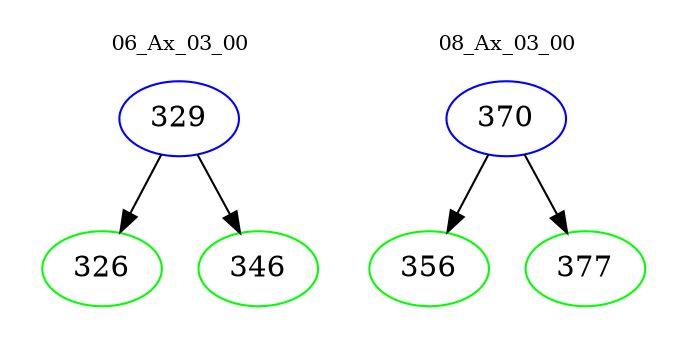 digraph{
subgraph cluster_0 {
color = white
label = "06_Ax_03_00";
fontsize=10;
T0_329 [label="329", color="blue"]
T0_329 -> T0_326 [color="black"]
T0_326 [label="326", color="green"]
T0_329 -> T0_346 [color="black"]
T0_346 [label="346", color="green"]
}
subgraph cluster_1 {
color = white
label = "08_Ax_03_00";
fontsize=10;
T1_370 [label="370", color="blue"]
T1_370 -> T1_356 [color="black"]
T1_356 [label="356", color="green"]
T1_370 -> T1_377 [color="black"]
T1_377 [label="377", color="green"]
}
}
